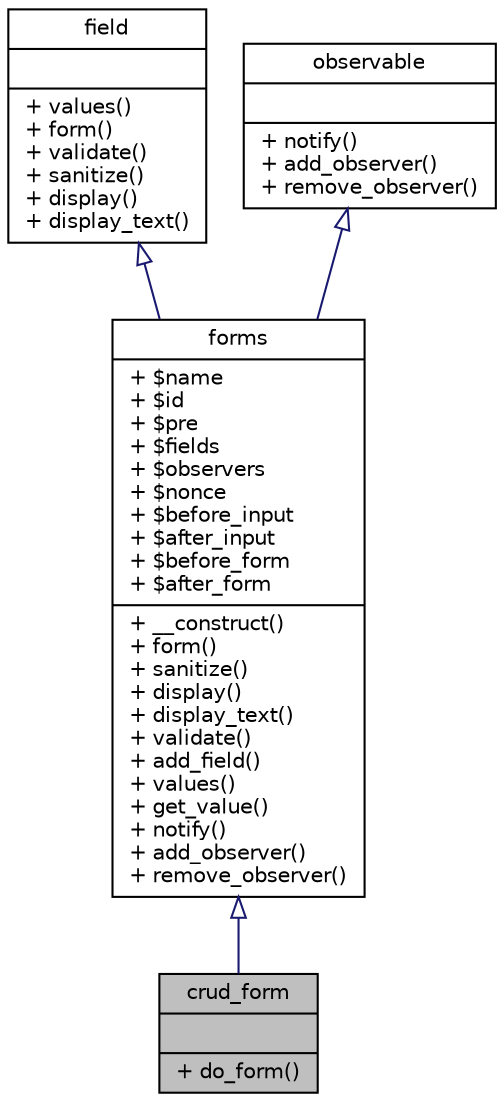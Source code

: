 digraph "crud_form"
{
  edge [fontname="Helvetica",fontsize="10",labelfontname="Helvetica",labelfontsize="10"];
  node [fontname="Helvetica",fontsize="10",shape=record];
  Node1 [label="{crud_form\n||+ do_form()\l}",height=0.2,width=0.4,color="black", fillcolor="grey75", style="filled", fontcolor="black"];
  Node2 -> Node1 [dir="back",color="midnightblue",fontsize="10",style="solid",arrowtail="onormal",fontname="Helvetica"];
  Node2 [label="{forms\n|+ $name\l+ $id\l+ $pre\l+ $fields\l+ $observers\l+ $nonce\l+ $before_input\l+ $after_input\l+ $before_form\l+ $after_form\l|+ __construct()\l+ form()\l+ sanitize()\l+ display()\l+ display_text()\l+ validate()\l+ add_field()\l+ values()\l+ get_value()\l+ notify()\l+ add_observer()\l+ remove_observer()\l}",height=0.2,width=0.4,color="black", fillcolor="white", style="filled",URL="$classforms.html",tooltip="This class describes an HTML form, containing a collection of inputs, and does mass validation and sa..."];
  Node3 -> Node2 [dir="back",color="midnightblue",fontsize="10",style="solid",arrowtail="onormal",fontname="Helvetica"];
  Node3 [label="{field\n||+ values()\l+ form()\l+ validate()\l+ sanitize()\l+ display()\l+ display_text()\l}",height=0.2,width=0.4,color="black", fillcolor="white", style="filled",URL="$interfacefield.html"];
  Node4 -> Node2 [dir="back",color="midnightblue",fontsize="10",style="solid",arrowtail="onormal",fontname="Helvetica"];
  Node4 [label="{observable\n||+ notify()\l+ add_observer()\l+ remove_observer()\l}",height=0.2,width=0.4,color="black", fillcolor="white", style="filled",URL="$interfaceobservable.html",tooltip="Describes objects that are able to be observed by observer objects. "];
}
